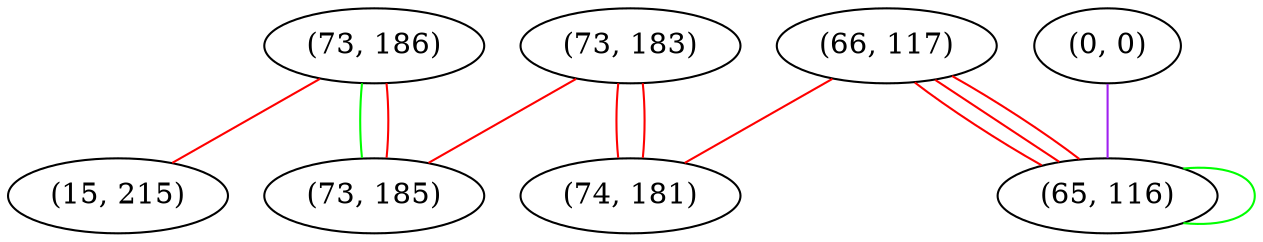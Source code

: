 graph "" {
"(73, 186)";
"(0, 0)";
"(15, 215)";
"(66, 117)";
"(73, 183)";
"(74, 181)";
"(73, 185)";
"(65, 116)";
"(73, 186)" -- "(15, 215)"  [color=red, key=0, weight=1];
"(73, 186)" -- "(73, 185)"  [color=green, key=0, weight=2];
"(73, 186)" -- "(73, 185)"  [color=red, key=1, weight=1];
"(0, 0)" -- "(65, 116)"  [color=purple, key=0, weight=4];
"(66, 117)" -- "(74, 181)"  [color=red, key=0, weight=1];
"(66, 117)" -- "(65, 116)"  [color=red, key=0, weight=1];
"(66, 117)" -- "(65, 116)"  [color=red, key=1, weight=1];
"(66, 117)" -- "(65, 116)"  [color=red, key=2, weight=1];
"(73, 183)" -- "(74, 181)"  [color=red, key=0, weight=1];
"(73, 183)" -- "(74, 181)"  [color=red, key=1, weight=1];
"(73, 183)" -- "(73, 185)"  [color=red, key=0, weight=1];
"(65, 116)" -- "(65, 116)"  [color=green, key=0, weight=2];
}
